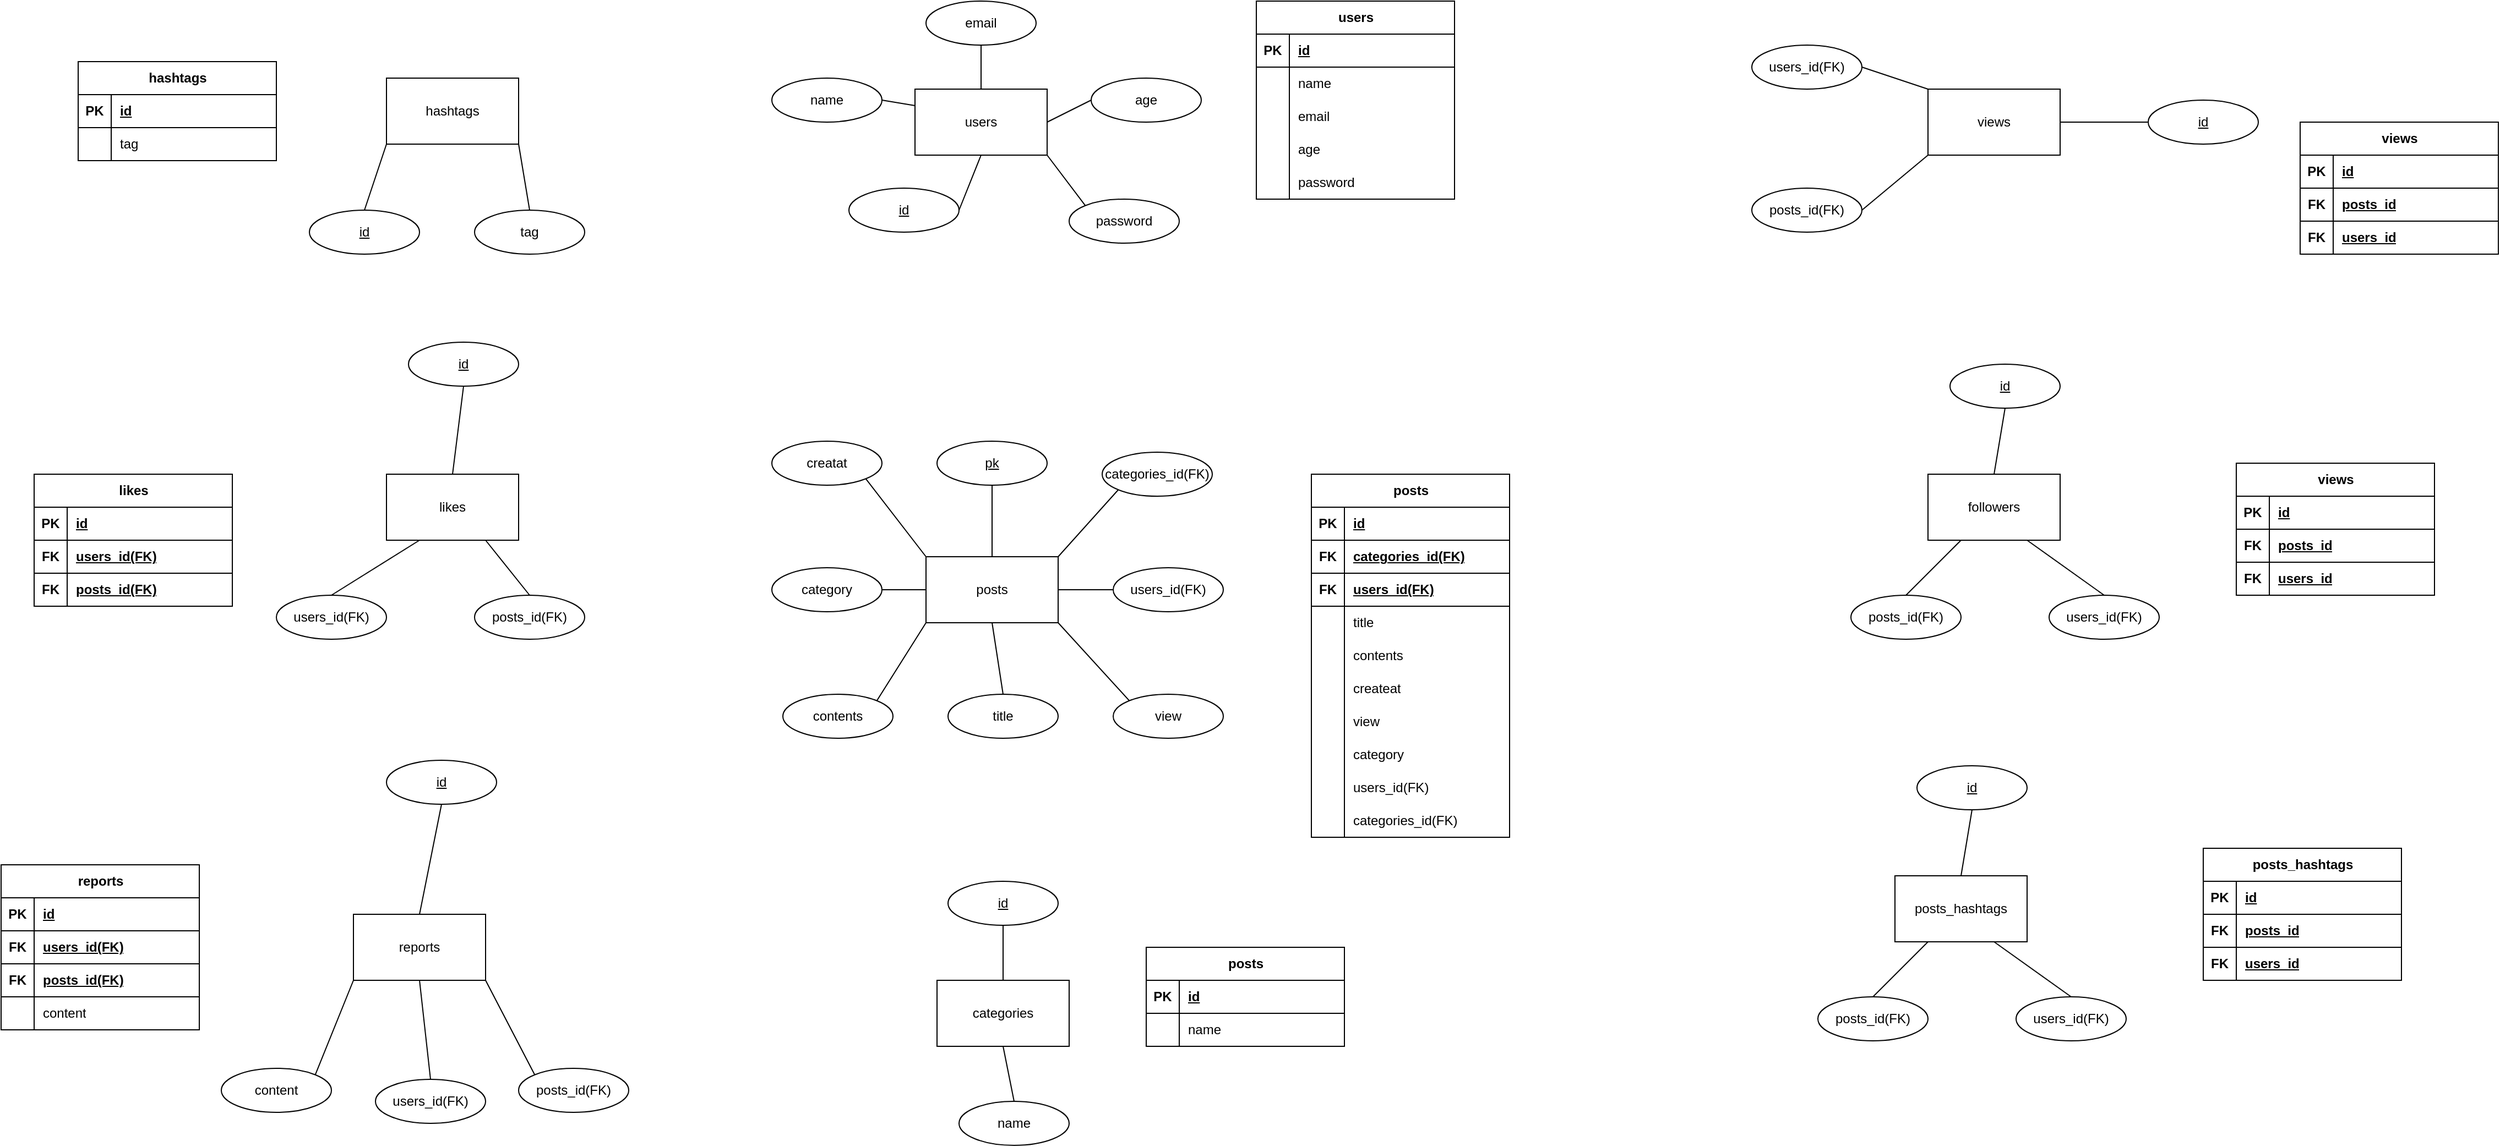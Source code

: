 <mxfile version="28.1.1">
  <diagram name="페이지-1" id="DTqbUpfSzki1_VqZhAVj">
    <mxGraphModel dx="2610" dy="981" grid="1" gridSize="10" guides="1" tooltips="1" connect="1" arrows="1" fold="1" page="1" pageScale="1" pageWidth="827" pageHeight="1169" math="0" shadow="0">
      <root>
        <mxCell id="0" />
        <mxCell id="1" parent="0" />
        <mxCell id="Tm4QTuVhaD8tW67_gKTz-1" value="users" style="rounded=0;whiteSpace=wrap;html=1;" vertex="1" parent="1">
          <mxGeometry x="630" y="160" width="120" height="60" as="geometry" />
        </mxCell>
        <mxCell id="Tm4QTuVhaD8tW67_gKTz-2" value="posts" style="rounded=0;whiteSpace=wrap;html=1;" vertex="1" parent="1">
          <mxGeometry x="640" y="585" width="120" height="60" as="geometry" />
        </mxCell>
        <mxCell id="Tm4QTuVhaD8tW67_gKTz-3" value="categories" style="rounded=0;whiteSpace=wrap;html=1;" vertex="1" parent="1">
          <mxGeometry x="650" y="970" width="120" height="60" as="geometry" />
        </mxCell>
        <mxCell id="Tm4QTuVhaD8tW67_gKTz-4" value="views" style="rounded=0;whiteSpace=wrap;html=1;" vertex="1" parent="1">
          <mxGeometry x="1550" y="160" width="120" height="60" as="geometry" />
        </mxCell>
        <mxCell id="Tm4QTuVhaD8tW67_gKTz-5" value="hashtags" style="rounded=0;whiteSpace=wrap;html=1;" vertex="1" parent="1">
          <mxGeometry x="150" y="150" width="120" height="60" as="geometry" />
        </mxCell>
        <mxCell id="Tm4QTuVhaD8tW67_gKTz-6" value="likes" style="rounded=0;whiteSpace=wrap;html=1;" vertex="1" parent="1">
          <mxGeometry x="150" y="510" width="120" height="60" as="geometry" />
        </mxCell>
        <mxCell id="Tm4QTuVhaD8tW67_gKTz-7" value="reports" style="rounded=0;whiteSpace=wrap;html=1;" vertex="1" parent="1">
          <mxGeometry x="120" y="910" width="120" height="60" as="geometry" />
        </mxCell>
        <mxCell id="Tm4QTuVhaD8tW67_gKTz-8" value="followers" style="rounded=0;whiteSpace=wrap;html=1;" vertex="1" parent="1">
          <mxGeometry x="1550" y="510" width="120" height="60" as="geometry" />
        </mxCell>
        <mxCell id="Tm4QTuVhaD8tW67_gKTz-14" value="id" style="ellipse;whiteSpace=wrap;html=1;align=center;fontStyle=4;" vertex="1" parent="1">
          <mxGeometry x="570" y="250" width="100" height="40" as="geometry" />
        </mxCell>
        <mxCell id="Tm4QTuVhaD8tW67_gKTz-15" value="email" style="ellipse;whiteSpace=wrap;html=1;align=center;" vertex="1" parent="1">
          <mxGeometry x="640" y="80" width="100" height="40" as="geometry" />
        </mxCell>
        <mxCell id="Tm4QTuVhaD8tW67_gKTz-16" value="age" style="ellipse;whiteSpace=wrap;html=1;align=center;" vertex="1" parent="1">
          <mxGeometry x="790" y="150" width="100" height="40" as="geometry" />
        </mxCell>
        <mxCell id="Tm4QTuVhaD8tW67_gKTz-17" value="password" style="ellipse;whiteSpace=wrap;html=1;align=center;" vertex="1" parent="1">
          <mxGeometry x="770" y="260" width="100" height="40" as="geometry" />
        </mxCell>
        <mxCell id="Tm4QTuVhaD8tW67_gKTz-18" value="name" style="ellipse;whiteSpace=wrap;html=1;align=center;" vertex="1" parent="1">
          <mxGeometry x="500" y="150" width="100" height="40" as="geometry" />
        </mxCell>
        <mxCell id="Tm4QTuVhaD8tW67_gKTz-19" value="" style="endArrow=none;html=1;rounded=0;exitX=1;exitY=0.5;exitDx=0;exitDy=0;entryX=0.5;entryY=1;entryDx=0;entryDy=0;" edge="1" parent="1" source="Tm4QTuVhaD8tW67_gKTz-14" target="Tm4QTuVhaD8tW67_gKTz-1">
          <mxGeometry relative="1" as="geometry">
            <mxPoint x="560" y="400" as="sourcePoint" />
            <mxPoint x="720" y="400" as="targetPoint" />
          </mxGeometry>
        </mxCell>
        <mxCell id="Tm4QTuVhaD8tW67_gKTz-20" value="" style="endArrow=none;html=1;rounded=0;exitX=1;exitY=0.5;exitDx=0;exitDy=0;entryX=0;entryY=0.25;entryDx=0;entryDy=0;" edge="1" parent="1" source="Tm4QTuVhaD8tW67_gKTz-18" target="Tm4QTuVhaD8tW67_gKTz-1">
          <mxGeometry relative="1" as="geometry">
            <mxPoint x="680" y="360" as="sourcePoint" />
            <mxPoint x="700" y="310" as="targetPoint" />
          </mxGeometry>
        </mxCell>
        <mxCell id="Tm4QTuVhaD8tW67_gKTz-21" value="" style="endArrow=none;html=1;rounded=0;exitX=0.5;exitY=0;exitDx=0;exitDy=0;entryX=0.5;entryY=1;entryDx=0;entryDy=0;" edge="1" parent="1" source="Tm4QTuVhaD8tW67_gKTz-1" target="Tm4QTuVhaD8tW67_gKTz-15">
          <mxGeometry relative="1" as="geometry">
            <mxPoint x="740" y="190" as="sourcePoint" />
            <mxPoint x="760" y="140" as="targetPoint" />
          </mxGeometry>
        </mxCell>
        <mxCell id="Tm4QTuVhaD8tW67_gKTz-22" value="" style="endArrow=none;html=1;rounded=0;exitX=1;exitY=0.5;exitDx=0;exitDy=0;entryX=0;entryY=0.5;entryDx=0;entryDy=0;" edge="1" parent="1" source="Tm4QTuVhaD8tW67_gKTz-1" target="Tm4QTuVhaD8tW67_gKTz-16">
          <mxGeometry relative="1" as="geometry">
            <mxPoint x="770" y="200" as="sourcePoint" />
            <mxPoint x="790" y="150" as="targetPoint" />
          </mxGeometry>
        </mxCell>
        <mxCell id="Tm4QTuVhaD8tW67_gKTz-23" value="" style="endArrow=none;html=1;rounded=0;exitX=1;exitY=1;exitDx=0;exitDy=0;entryX=0;entryY=0;entryDx=0;entryDy=0;" edge="1" parent="1" source="Tm4QTuVhaD8tW67_gKTz-1" target="Tm4QTuVhaD8tW67_gKTz-17">
          <mxGeometry relative="1" as="geometry">
            <mxPoint x="790" y="300" as="sourcePoint" />
            <mxPoint x="810" y="250" as="targetPoint" />
          </mxGeometry>
        </mxCell>
        <mxCell id="Tm4QTuVhaD8tW67_gKTz-25" value="users" style="shape=table;startSize=30;container=1;collapsible=1;childLayout=tableLayout;fixedRows=1;rowLines=0;fontStyle=1;align=center;resizeLast=1;html=1;" vertex="1" parent="1">
          <mxGeometry x="940" y="80" width="180" height="180" as="geometry">
            <mxRectangle x="940" y="80" width="70" height="30" as="alternateBounds" />
          </mxGeometry>
        </mxCell>
        <mxCell id="Tm4QTuVhaD8tW67_gKTz-26" value="" style="shape=tableRow;horizontal=0;startSize=0;swimlaneHead=0;swimlaneBody=0;fillColor=none;collapsible=0;dropTarget=0;points=[[0,0.5],[1,0.5]];portConstraint=eastwest;top=0;left=0;right=0;bottom=1;" vertex="1" parent="Tm4QTuVhaD8tW67_gKTz-25">
          <mxGeometry y="30" width="180" height="30" as="geometry" />
        </mxCell>
        <mxCell id="Tm4QTuVhaD8tW67_gKTz-27" value="PK" style="shape=partialRectangle;connectable=0;fillColor=none;top=0;left=0;bottom=0;right=0;fontStyle=1;overflow=hidden;whiteSpace=wrap;html=1;" vertex="1" parent="Tm4QTuVhaD8tW67_gKTz-26">
          <mxGeometry width="30" height="30" as="geometry">
            <mxRectangle width="30" height="30" as="alternateBounds" />
          </mxGeometry>
        </mxCell>
        <mxCell id="Tm4QTuVhaD8tW67_gKTz-28" value="id" style="shape=partialRectangle;connectable=0;fillColor=none;top=0;left=0;bottom=0;right=0;align=left;spacingLeft=6;fontStyle=5;overflow=hidden;whiteSpace=wrap;html=1;" vertex="1" parent="Tm4QTuVhaD8tW67_gKTz-26">
          <mxGeometry x="30" width="150" height="30" as="geometry">
            <mxRectangle width="150" height="30" as="alternateBounds" />
          </mxGeometry>
        </mxCell>
        <mxCell id="Tm4QTuVhaD8tW67_gKTz-29" value="" style="shape=tableRow;horizontal=0;startSize=0;swimlaneHead=0;swimlaneBody=0;fillColor=none;collapsible=0;dropTarget=0;points=[[0,0.5],[1,0.5]];portConstraint=eastwest;top=0;left=0;right=0;bottom=0;" vertex="1" parent="Tm4QTuVhaD8tW67_gKTz-25">
          <mxGeometry y="60" width="180" height="30" as="geometry" />
        </mxCell>
        <mxCell id="Tm4QTuVhaD8tW67_gKTz-30" value="" style="shape=partialRectangle;connectable=0;fillColor=none;top=0;left=0;bottom=0;right=0;editable=1;overflow=hidden;whiteSpace=wrap;html=1;" vertex="1" parent="Tm4QTuVhaD8tW67_gKTz-29">
          <mxGeometry width="30" height="30" as="geometry">
            <mxRectangle width="30" height="30" as="alternateBounds" />
          </mxGeometry>
        </mxCell>
        <mxCell id="Tm4QTuVhaD8tW67_gKTz-31" value="name" style="shape=partialRectangle;connectable=0;fillColor=none;top=0;left=0;bottom=0;right=0;align=left;spacingLeft=6;overflow=hidden;whiteSpace=wrap;html=1;" vertex="1" parent="Tm4QTuVhaD8tW67_gKTz-29">
          <mxGeometry x="30" width="150" height="30" as="geometry">
            <mxRectangle width="150" height="30" as="alternateBounds" />
          </mxGeometry>
        </mxCell>
        <mxCell id="Tm4QTuVhaD8tW67_gKTz-32" value="" style="shape=tableRow;horizontal=0;startSize=0;swimlaneHead=0;swimlaneBody=0;fillColor=none;collapsible=0;dropTarget=0;points=[[0,0.5],[1,0.5]];portConstraint=eastwest;top=0;left=0;right=0;bottom=0;" vertex="1" parent="Tm4QTuVhaD8tW67_gKTz-25">
          <mxGeometry y="90" width="180" height="30" as="geometry" />
        </mxCell>
        <mxCell id="Tm4QTuVhaD8tW67_gKTz-33" value="" style="shape=partialRectangle;connectable=0;fillColor=none;top=0;left=0;bottom=0;right=0;editable=1;overflow=hidden;whiteSpace=wrap;html=1;" vertex="1" parent="Tm4QTuVhaD8tW67_gKTz-32">
          <mxGeometry width="30" height="30" as="geometry">
            <mxRectangle width="30" height="30" as="alternateBounds" />
          </mxGeometry>
        </mxCell>
        <mxCell id="Tm4QTuVhaD8tW67_gKTz-34" value="email" style="shape=partialRectangle;connectable=0;fillColor=none;top=0;left=0;bottom=0;right=0;align=left;spacingLeft=6;overflow=hidden;whiteSpace=wrap;html=1;" vertex="1" parent="Tm4QTuVhaD8tW67_gKTz-32">
          <mxGeometry x="30" width="150" height="30" as="geometry">
            <mxRectangle width="150" height="30" as="alternateBounds" />
          </mxGeometry>
        </mxCell>
        <mxCell id="Tm4QTuVhaD8tW67_gKTz-35" value="" style="shape=tableRow;horizontal=0;startSize=0;swimlaneHead=0;swimlaneBody=0;fillColor=none;collapsible=0;dropTarget=0;points=[[0,0.5],[1,0.5]];portConstraint=eastwest;top=0;left=0;right=0;bottom=0;" vertex="1" parent="Tm4QTuVhaD8tW67_gKTz-25">
          <mxGeometry y="120" width="180" height="30" as="geometry" />
        </mxCell>
        <mxCell id="Tm4QTuVhaD8tW67_gKTz-36" value="" style="shape=partialRectangle;connectable=0;fillColor=none;top=0;left=0;bottom=0;right=0;editable=1;overflow=hidden;whiteSpace=wrap;html=1;" vertex="1" parent="Tm4QTuVhaD8tW67_gKTz-35">
          <mxGeometry width="30" height="30" as="geometry">
            <mxRectangle width="30" height="30" as="alternateBounds" />
          </mxGeometry>
        </mxCell>
        <mxCell id="Tm4QTuVhaD8tW67_gKTz-37" value="age" style="shape=partialRectangle;connectable=0;fillColor=none;top=0;left=0;bottom=0;right=0;align=left;spacingLeft=6;overflow=hidden;whiteSpace=wrap;html=1;" vertex="1" parent="Tm4QTuVhaD8tW67_gKTz-35">
          <mxGeometry x="30" width="150" height="30" as="geometry">
            <mxRectangle width="150" height="30" as="alternateBounds" />
          </mxGeometry>
        </mxCell>
        <mxCell id="Tm4QTuVhaD8tW67_gKTz-52" value="" style="shape=tableRow;horizontal=0;startSize=0;swimlaneHead=0;swimlaneBody=0;fillColor=none;collapsible=0;dropTarget=0;points=[[0,0.5],[1,0.5]];portConstraint=eastwest;top=0;left=0;right=0;bottom=0;" vertex="1" parent="Tm4QTuVhaD8tW67_gKTz-25">
          <mxGeometry y="150" width="180" height="30" as="geometry" />
        </mxCell>
        <mxCell id="Tm4QTuVhaD8tW67_gKTz-53" value="" style="shape=partialRectangle;connectable=0;fillColor=none;top=0;left=0;bottom=0;right=0;editable=1;overflow=hidden;whiteSpace=wrap;html=1;" vertex="1" parent="Tm4QTuVhaD8tW67_gKTz-52">
          <mxGeometry width="30" height="30" as="geometry">
            <mxRectangle width="30" height="30" as="alternateBounds" />
          </mxGeometry>
        </mxCell>
        <mxCell id="Tm4QTuVhaD8tW67_gKTz-54" value="password" style="shape=partialRectangle;connectable=0;fillColor=none;top=0;left=0;bottom=0;right=0;align=left;spacingLeft=6;overflow=hidden;whiteSpace=wrap;html=1;" vertex="1" parent="Tm4QTuVhaD8tW67_gKTz-52">
          <mxGeometry x="30" width="150" height="30" as="geometry">
            <mxRectangle width="150" height="30" as="alternateBounds" />
          </mxGeometry>
        </mxCell>
        <mxCell id="Tm4QTuVhaD8tW67_gKTz-55" value="categories_id(FK)" style="ellipse;whiteSpace=wrap;html=1;align=center;" vertex="1" parent="1">
          <mxGeometry x="800" y="490" width="100" height="40" as="geometry" />
        </mxCell>
        <mxCell id="Tm4QTuVhaD8tW67_gKTz-56" value="users_id(FK)" style="ellipse;whiteSpace=wrap;html=1;align=center;" vertex="1" parent="1">
          <mxGeometry x="810" y="595" width="100" height="40" as="geometry" />
        </mxCell>
        <mxCell id="Tm4QTuVhaD8tW67_gKTz-57" value="view" style="ellipse;whiteSpace=wrap;html=1;align=center;" vertex="1" parent="1">
          <mxGeometry x="810" y="710" width="100" height="40" as="geometry" />
        </mxCell>
        <mxCell id="Tm4QTuVhaD8tW67_gKTz-58" value="creatat" style="ellipse;whiteSpace=wrap;html=1;align=center;" vertex="1" parent="1">
          <mxGeometry x="500" y="480" width="100" height="40" as="geometry" />
        </mxCell>
        <mxCell id="Tm4QTuVhaD8tW67_gKTz-59" value="category" style="ellipse;whiteSpace=wrap;html=1;align=center;" vertex="1" parent="1">
          <mxGeometry x="500" y="595" width="100" height="40" as="geometry" />
        </mxCell>
        <mxCell id="Tm4QTuVhaD8tW67_gKTz-60" value="contents" style="ellipse;whiteSpace=wrap;html=1;align=center;" vertex="1" parent="1">
          <mxGeometry x="510" y="710" width="100" height="40" as="geometry" />
        </mxCell>
        <mxCell id="Tm4QTuVhaD8tW67_gKTz-61" value="title" style="ellipse;whiteSpace=wrap;html=1;align=center;" vertex="1" parent="1">
          <mxGeometry x="660" y="710" width="100" height="40" as="geometry" />
        </mxCell>
        <mxCell id="Tm4QTuVhaD8tW67_gKTz-62" value="pk" style="ellipse;whiteSpace=wrap;html=1;align=center;fontStyle=4;" vertex="1" parent="1">
          <mxGeometry x="650" y="480" width="100" height="40" as="geometry" />
        </mxCell>
        <mxCell id="Tm4QTuVhaD8tW67_gKTz-64" value="" style="endArrow=none;html=1;rounded=0;exitX=0.5;exitY=0;exitDx=0;exitDy=0;entryX=0.5;entryY=1;entryDx=0;entryDy=0;" edge="1" parent="1" source="Tm4QTuVhaD8tW67_gKTz-2" target="Tm4QTuVhaD8tW67_gKTz-62">
          <mxGeometry relative="1" as="geometry">
            <mxPoint x="740" y="550" as="sourcePoint" />
            <mxPoint x="760" y="500" as="targetPoint" />
          </mxGeometry>
        </mxCell>
        <mxCell id="Tm4QTuVhaD8tW67_gKTz-66" value="" style="endArrow=none;html=1;rounded=0;exitX=1;exitY=0;exitDx=0;exitDy=0;entryX=0;entryY=1;entryDx=0;entryDy=0;" edge="1" parent="1" source="Tm4QTuVhaD8tW67_gKTz-2" target="Tm4QTuVhaD8tW67_gKTz-55">
          <mxGeometry relative="1" as="geometry">
            <mxPoint x="790" y="590" as="sourcePoint" />
            <mxPoint x="810" y="540" as="targetPoint" />
          </mxGeometry>
        </mxCell>
        <mxCell id="Tm4QTuVhaD8tW67_gKTz-67" value="" style="endArrow=none;html=1;rounded=0;exitX=1;exitY=0.5;exitDx=0;exitDy=0;entryX=0;entryY=0.5;entryDx=0;entryDy=0;" edge="1" parent="1" source="Tm4QTuVhaD8tW67_gKTz-2" target="Tm4QTuVhaD8tW67_gKTz-56">
          <mxGeometry relative="1" as="geometry">
            <mxPoint x="790" y="670" as="sourcePoint" />
            <mxPoint x="810" y="620" as="targetPoint" />
          </mxGeometry>
        </mxCell>
        <mxCell id="Tm4QTuVhaD8tW67_gKTz-68" value="" style="endArrow=none;html=1;rounded=0;exitX=1;exitY=1;exitDx=0;exitDy=0;entryX=0;entryY=0;entryDx=0;entryDy=0;" edge="1" parent="1" source="Tm4QTuVhaD8tW67_gKTz-2" target="Tm4QTuVhaD8tW67_gKTz-57">
          <mxGeometry relative="1" as="geometry">
            <mxPoint x="800" y="740" as="sourcePoint" />
            <mxPoint x="820" y="690" as="targetPoint" />
          </mxGeometry>
        </mxCell>
        <mxCell id="Tm4QTuVhaD8tW67_gKTz-69" value="" style="endArrow=none;html=1;rounded=0;exitX=0.5;exitY=0;exitDx=0;exitDy=0;entryX=0.5;entryY=1;entryDx=0;entryDy=0;" edge="1" parent="1" source="Tm4QTuVhaD8tW67_gKTz-61" target="Tm4QTuVhaD8tW67_gKTz-2">
          <mxGeometry relative="1" as="geometry">
            <mxPoint x="730" y="740" as="sourcePoint" />
            <mxPoint x="750" y="690" as="targetPoint" />
          </mxGeometry>
        </mxCell>
        <mxCell id="Tm4QTuVhaD8tW67_gKTz-70" value="" style="endArrow=none;html=1;rounded=0;exitX=1;exitY=0;exitDx=0;exitDy=0;entryX=0;entryY=1;entryDx=0;entryDy=0;" edge="1" parent="1" source="Tm4QTuVhaD8tW67_gKTz-60" target="Tm4QTuVhaD8tW67_gKTz-2">
          <mxGeometry relative="1" as="geometry">
            <mxPoint x="690" y="730" as="sourcePoint" />
            <mxPoint x="710" y="680" as="targetPoint" />
          </mxGeometry>
        </mxCell>
        <mxCell id="Tm4QTuVhaD8tW67_gKTz-71" value="" style="endArrow=none;html=1;rounded=0;exitX=0;exitY=0.5;exitDx=0;exitDy=0;entryX=1;entryY=0.5;entryDx=0;entryDy=0;" edge="1" parent="1" source="Tm4QTuVhaD8tW67_gKTz-2" target="Tm4QTuVhaD8tW67_gKTz-59">
          <mxGeometry relative="1" as="geometry">
            <mxPoint x="600" y="690" as="sourcePoint" />
            <mxPoint x="620" y="640" as="targetPoint" />
          </mxGeometry>
        </mxCell>
        <mxCell id="Tm4QTuVhaD8tW67_gKTz-72" value="" style="endArrow=none;html=1;rounded=0;exitX=0;exitY=0;exitDx=0;exitDy=0;entryX=1;entryY=1;entryDx=0;entryDy=0;" edge="1" parent="1" source="Tm4QTuVhaD8tW67_gKTz-2" target="Tm4QTuVhaD8tW67_gKTz-58">
          <mxGeometry relative="1" as="geometry">
            <mxPoint x="620" y="600" as="sourcePoint" />
            <mxPoint x="640" y="550" as="targetPoint" />
          </mxGeometry>
        </mxCell>
        <mxCell id="Tm4QTuVhaD8tW67_gKTz-73" value="posts" style="shape=table;startSize=30;container=1;collapsible=1;childLayout=tableLayout;fixedRows=1;rowLines=0;fontStyle=1;align=center;resizeLast=1;html=1;" vertex="1" parent="1">
          <mxGeometry x="990" y="510" width="180" height="330" as="geometry">
            <mxRectangle x="940" y="80" width="70" height="30" as="alternateBounds" />
          </mxGeometry>
        </mxCell>
        <mxCell id="Tm4QTuVhaD8tW67_gKTz-74" value="" style="shape=tableRow;horizontal=0;startSize=0;swimlaneHead=0;swimlaneBody=0;fillColor=none;collapsible=0;dropTarget=0;points=[[0,0.5],[1,0.5]];portConstraint=eastwest;top=0;left=0;right=0;bottom=1;" vertex="1" parent="Tm4QTuVhaD8tW67_gKTz-73">
          <mxGeometry y="30" width="180" height="30" as="geometry" />
        </mxCell>
        <mxCell id="Tm4QTuVhaD8tW67_gKTz-75" value="PK" style="shape=partialRectangle;connectable=0;fillColor=none;top=0;left=0;bottom=0;right=0;fontStyle=1;overflow=hidden;whiteSpace=wrap;html=1;" vertex="1" parent="Tm4QTuVhaD8tW67_gKTz-74">
          <mxGeometry width="30" height="30" as="geometry">
            <mxRectangle width="30" height="30" as="alternateBounds" />
          </mxGeometry>
        </mxCell>
        <mxCell id="Tm4QTuVhaD8tW67_gKTz-76" value="id" style="shape=partialRectangle;connectable=0;fillColor=none;top=0;left=0;bottom=0;right=0;align=left;spacingLeft=6;fontStyle=5;overflow=hidden;whiteSpace=wrap;html=1;" vertex="1" parent="Tm4QTuVhaD8tW67_gKTz-74">
          <mxGeometry x="30" width="150" height="30" as="geometry">
            <mxRectangle width="150" height="30" as="alternateBounds" />
          </mxGeometry>
        </mxCell>
        <mxCell id="Tm4QTuVhaD8tW67_gKTz-162" value="" style="shape=tableRow;horizontal=0;startSize=0;swimlaneHead=0;swimlaneBody=0;fillColor=none;collapsible=0;dropTarget=0;points=[[0,0.5],[1,0.5]];portConstraint=eastwest;top=0;left=0;right=0;bottom=1;" vertex="1" parent="Tm4QTuVhaD8tW67_gKTz-73">
          <mxGeometry y="60" width="180" height="30" as="geometry" />
        </mxCell>
        <mxCell id="Tm4QTuVhaD8tW67_gKTz-163" value="FK" style="shape=partialRectangle;connectable=0;fillColor=none;top=0;left=0;bottom=0;right=0;fontStyle=1;overflow=hidden;whiteSpace=wrap;html=1;" vertex="1" parent="Tm4QTuVhaD8tW67_gKTz-162">
          <mxGeometry width="30" height="30" as="geometry">
            <mxRectangle width="30" height="30" as="alternateBounds" />
          </mxGeometry>
        </mxCell>
        <mxCell id="Tm4QTuVhaD8tW67_gKTz-164" value="categories_id(FK)" style="shape=partialRectangle;connectable=0;fillColor=none;top=0;left=0;bottom=0;right=0;align=left;spacingLeft=6;fontStyle=5;overflow=hidden;whiteSpace=wrap;html=1;" vertex="1" parent="Tm4QTuVhaD8tW67_gKTz-162">
          <mxGeometry x="30" width="150" height="30" as="geometry">
            <mxRectangle width="150" height="30" as="alternateBounds" />
          </mxGeometry>
        </mxCell>
        <mxCell id="Tm4QTuVhaD8tW67_gKTz-165" value="" style="shape=tableRow;horizontal=0;startSize=0;swimlaneHead=0;swimlaneBody=0;fillColor=none;collapsible=0;dropTarget=0;points=[[0,0.5],[1,0.5]];portConstraint=eastwest;top=0;left=0;right=0;bottom=1;" vertex="1" parent="Tm4QTuVhaD8tW67_gKTz-73">
          <mxGeometry y="90" width="180" height="30" as="geometry" />
        </mxCell>
        <mxCell id="Tm4QTuVhaD8tW67_gKTz-166" value="FK" style="shape=partialRectangle;connectable=0;fillColor=none;top=0;left=0;bottom=0;right=0;fontStyle=1;overflow=hidden;whiteSpace=wrap;html=1;" vertex="1" parent="Tm4QTuVhaD8tW67_gKTz-165">
          <mxGeometry width="30" height="30" as="geometry">
            <mxRectangle width="30" height="30" as="alternateBounds" />
          </mxGeometry>
        </mxCell>
        <mxCell id="Tm4QTuVhaD8tW67_gKTz-167" value="users_id(FK)" style="shape=partialRectangle;connectable=0;fillColor=none;top=0;left=0;bottom=0;right=0;align=left;spacingLeft=6;fontStyle=5;overflow=hidden;whiteSpace=wrap;html=1;" vertex="1" parent="Tm4QTuVhaD8tW67_gKTz-165">
          <mxGeometry x="30" width="150" height="30" as="geometry">
            <mxRectangle width="150" height="30" as="alternateBounds" />
          </mxGeometry>
        </mxCell>
        <mxCell id="Tm4QTuVhaD8tW67_gKTz-77" value="" style="shape=tableRow;horizontal=0;startSize=0;swimlaneHead=0;swimlaneBody=0;fillColor=none;collapsible=0;dropTarget=0;points=[[0,0.5],[1,0.5]];portConstraint=eastwest;top=0;left=0;right=0;bottom=0;" vertex="1" parent="Tm4QTuVhaD8tW67_gKTz-73">
          <mxGeometry y="120" width="180" height="30" as="geometry" />
        </mxCell>
        <mxCell id="Tm4QTuVhaD8tW67_gKTz-78" value="" style="shape=partialRectangle;connectable=0;fillColor=none;top=0;left=0;bottom=0;right=0;editable=1;overflow=hidden;whiteSpace=wrap;html=1;" vertex="1" parent="Tm4QTuVhaD8tW67_gKTz-77">
          <mxGeometry width="30" height="30" as="geometry">
            <mxRectangle width="30" height="30" as="alternateBounds" />
          </mxGeometry>
        </mxCell>
        <mxCell id="Tm4QTuVhaD8tW67_gKTz-79" value="title" style="shape=partialRectangle;connectable=0;fillColor=none;top=0;left=0;bottom=0;right=0;align=left;spacingLeft=6;overflow=hidden;whiteSpace=wrap;html=1;" vertex="1" parent="Tm4QTuVhaD8tW67_gKTz-77">
          <mxGeometry x="30" width="150" height="30" as="geometry">
            <mxRectangle width="150" height="30" as="alternateBounds" />
          </mxGeometry>
        </mxCell>
        <mxCell id="Tm4QTuVhaD8tW67_gKTz-80" value="" style="shape=tableRow;horizontal=0;startSize=0;swimlaneHead=0;swimlaneBody=0;fillColor=none;collapsible=0;dropTarget=0;points=[[0,0.5],[1,0.5]];portConstraint=eastwest;top=0;left=0;right=0;bottom=0;" vertex="1" parent="Tm4QTuVhaD8tW67_gKTz-73">
          <mxGeometry y="150" width="180" height="30" as="geometry" />
        </mxCell>
        <mxCell id="Tm4QTuVhaD8tW67_gKTz-81" value="" style="shape=partialRectangle;connectable=0;fillColor=none;top=0;left=0;bottom=0;right=0;editable=1;overflow=hidden;whiteSpace=wrap;html=1;" vertex="1" parent="Tm4QTuVhaD8tW67_gKTz-80">
          <mxGeometry width="30" height="30" as="geometry">
            <mxRectangle width="30" height="30" as="alternateBounds" />
          </mxGeometry>
        </mxCell>
        <mxCell id="Tm4QTuVhaD8tW67_gKTz-82" value="contents" style="shape=partialRectangle;connectable=0;fillColor=none;top=0;left=0;bottom=0;right=0;align=left;spacingLeft=6;overflow=hidden;whiteSpace=wrap;html=1;" vertex="1" parent="Tm4QTuVhaD8tW67_gKTz-80">
          <mxGeometry x="30" width="150" height="30" as="geometry">
            <mxRectangle width="150" height="30" as="alternateBounds" />
          </mxGeometry>
        </mxCell>
        <mxCell id="Tm4QTuVhaD8tW67_gKTz-83" value="" style="shape=tableRow;horizontal=0;startSize=0;swimlaneHead=0;swimlaneBody=0;fillColor=none;collapsible=0;dropTarget=0;points=[[0,0.5],[1,0.5]];portConstraint=eastwest;top=0;left=0;right=0;bottom=0;" vertex="1" parent="Tm4QTuVhaD8tW67_gKTz-73">
          <mxGeometry y="180" width="180" height="30" as="geometry" />
        </mxCell>
        <mxCell id="Tm4QTuVhaD8tW67_gKTz-84" value="" style="shape=partialRectangle;connectable=0;fillColor=none;top=0;left=0;bottom=0;right=0;editable=1;overflow=hidden;whiteSpace=wrap;html=1;" vertex="1" parent="Tm4QTuVhaD8tW67_gKTz-83">
          <mxGeometry width="30" height="30" as="geometry">
            <mxRectangle width="30" height="30" as="alternateBounds" />
          </mxGeometry>
        </mxCell>
        <mxCell id="Tm4QTuVhaD8tW67_gKTz-85" value="createat" style="shape=partialRectangle;connectable=0;fillColor=none;top=0;left=0;bottom=0;right=0;align=left;spacingLeft=6;overflow=hidden;whiteSpace=wrap;html=1;" vertex="1" parent="Tm4QTuVhaD8tW67_gKTz-83">
          <mxGeometry x="30" width="150" height="30" as="geometry">
            <mxRectangle width="150" height="30" as="alternateBounds" />
          </mxGeometry>
        </mxCell>
        <mxCell id="Tm4QTuVhaD8tW67_gKTz-86" value="" style="shape=tableRow;horizontal=0;startSize=0;swimlaneHead=0;swimlaneBody=0;fillColor=none;collapsible=0;dropTarget=0;points=[[0,0.5],[1,0.5]];portConstraint=eastwest;top=0;left=0;right=0;bottom=0;" vertex="1" parent="Tm4QTuVhaD8tW67_gKTz-73">
          <mxGeometry y="210" width="180" height="30" as="geometry" />
        </mxCell>
        <mxCell id="Tm4QTuVhaD8tW67_gKTz-87" value="" style="shape=partialRectangle;connectable=0;fillColor=none;top=0;left=0;bottom=0;right=0;editable=1;overflow=hidden;whiteSpace=wrap;html=1;" vertex="1" parent="Tm4QTuVhaD8tW67_gKTz-86">
          <mxGeometry width="30" height="30" as="geometry">
            <mxRectangle width="30" height="30" as="alternateBounds" />
          </mxGeometry>
        </mxCell>
        <mxCell id="Tm4QTuVhaD8tW67_gKTz-88" value="view" style="shape=partialRectangle;connectable=0;fillColor=none;top=0;left=0;bottom=0;right=0;align=left;spacingLeft=6;overflow=hidden;whiteSpace=wrap;html=1;" vertex="1" parent="Tm4QTuVhaD8tW67_gKTz-86">
          <mxGeometry x="30" width="150" height="30" as="geometry">
            <mxRectangle width="150" height="30" as="alternateBounds" />
          </mxGeometry>
        </mxCell>
        <mxCell id="Tm4QTuVhaD8tW67_gKTz-95" value="" style="shape=tableRow;horizontal=0;startSize=0;swimlaneHead=0;swimlaneBody=0;fillColor=none;collapsible=0;dropTarget=0;points=[[0,0.5],[1,0.5]];portConstraint=eastwest;top=0;left=0;right=0;bottom=0;" vertex="1" parent="Tm4QTuVhaD8tW67_gKTz-73">
          <mxGeometry y="240" width="180" height="30" as="geometry" />
        </mxCell>
        <mxCell id="Tm4QTuVhaD8tW67_gKTz-96" value="" style="shape=partialRectangle;connectable=0;fillColor=none;top=0;left=0;bottom=0;right=0;editable=1;overflow=hidden;whiteSpace=wrap;html=1;" vertex="1" parent="Tm4QTuVhaD8tW67_gKTz-95">
          <mxGeometry width="30" height="30" as="geometry">
            <mxRectangle width="30" height="30" as="alternateBounds" />
          </mxGeometry>
        </mxCell>
        <mxCell id="Tm4QTuVhaD8tW67_gKTz-97" value="&lt;span style=&quot;text-align: center;&quot;&gt;category&lt;/span&gt;" style="shape=partialRectangle;connectable=0;fillColor=none;top=0;left=0;bottom=0;right=0;align=left;spacingLeft=6;overflow=hidden;whiteSpace=wrap;html=1;" vertex="1" parent="Tm4QTuVhaD8tW67_gKTz-95">
          <mxGeometry x="30" width="150" height="30" as="geometry">
            <mxRectangle width="150" height="30" as="alternateBounds" />
          </mxGeometry>
        </mxCell>
        <mxCell id="Tm4QTuVhaD8tW67_gKTz-89" value="" style="shape=tableRow;horizontal=0;startSize=0;swimlaneHead=0;swimlaneBody=0;fillColor=none;collapsible=0;dropTarget=0;points=[[0,0.5],[1,0.5]];portConstraint=eastwest;top=0;left=0;right=0;bottom=0;" vertex="1" parent="Tm4QTuVhaD8tW67_gKTz-73">
          <mxGeometry y="270" width="180" height="30" as="geometry" />
        </mxCell>
        <mxCell id="Tm4QTuVhaD8tW67_gKTz-90" value="" style="shape=partialRectangle;connectable=0;fillColor=none;top=0;left=0;bottom=0;right=0;editable=1;overflow=hidden;whiteSpace=wrap;html=1;" vertex="1" parent="Tm4QTuVhaD8tW67_gKTz-89">
          <mxGeometry width="30" height="30" as="geometry">
            <mxRectangle width="30" height="30" as="alternateBounds" />
          </mxGeometry>
        </mxCell>
        <mxCell id="Tm4QTuVhaD8tW67_gKTz-91" value="users_id(FK)" style="shape=partialRectangle;connectable=0;fillColor=none;top=0;left=0;bottom=0;right=0;align=left;spacingLeft=6;overflow=hidden;whiteSpace=wrap;html=1;" vertex="1" parent="Tm4QTuVhaD8tW67_gKTz-89">
          <mxGeometry x="30" width="150" height="30" as="geometry">
            <mxRectangle width="150" height="30" as="alternateBounds" />
          </mxGeometry>
        </mxCell>
        <mxCell id="Tm4QTuVhaD8tW67_gKTz-92" value="" style="shape=tableRow;horizontal=0;startSize=0;swimlaneHead=0;swimlaneBody=0;fillColor=none;collapsible=0;dropTarget=0;points=[[0,0.5],[1,0.5]];portConstraint=eastwest;top=0;left=0;right=0;bottom=0;" vertex="1" parent="Tm4QTuVhaD8tW67_gKTz-73">
          <mxGeometry y="300" width="180" height="30" as="geometry" />
        </mxCell>
        <mxCell id="Tm4QTuVhaD8tW67_gKTz-93" value="" style="shape=partialRectangle;connectable=0;fillColor=none;top=0;left=0;bottom=0;right=0;editable=1;overflow=hidden;whiteSpace=wrap;html=1;" vertex="1" parent="Tm4QTuVhaD8tW67_gKTz-92">
          <mxGeometry width="30" height="30" as="geometry">
            <mxRectangle width="30" height="30" as="alternateBounds" />
          </mxGeometry>
        </mxCell>
        <mxCell id="Tm4QTuVhaD8tW67_gKTz-94" value="&lt;span style=&quot;text-align: center;&quot;&gt;categories_id(FK)&lt;/span&gt;" style="shape=partialRectangle;connectable=0;fillColor=none;top=0;left=0;bottom=0;right=0;align=left;spacingLeft=6;overflow=hidden;whiteSpace=wrap;html=1;" vertex="1" parent="Tm4QTuVhaD8tW67_gKTz-92">
          <mxGeometry x="30" width="150" height="30" as="geometry">
            <mxRectangle width="150" height="30" as="alternateBounds" />
          </mxGeometry>
        </mxCell>
        <mxCell id="Tm4QTuVhaD8tW67_gKTz-98" value="id" style="ellipse;whiteSpace=wrap;html=1;align=center;fontStyle=4;" vertex="1" parent="1">
          <mxGeometry x="660" y="880" width="100" height="40" as="geometry" />
        </mxCell>
        <mxCell id="Tm4QTuVhaD8tW67_gKTz-99" value="name" style="ellipse;whiteSpace=wrap;html=1;align=center;" vertex="1" parent="1">
          <mxGeometry x="670" y="1080" width="100" height="40" as="geometry" />
        </mxCell>
        <mxCell id="Tm4QTuVhaD8tW67_gKTz-101" value="" style="endArrow=none;html=1;rounded=0;exitX=0.5;exitY=0;exitDx=0;exitDy=0;entryX=0.5;entryY=1;entryDx=0;entryDy=0;" edge="1" parent="1" source="Tm4QTuVhaD8tW67_gKTz-3" target="Tm4QTuVhaD8tW67_gKTz-98">
          <mxGeometry relative="1" as="geometry">
            <mxPoint x="810" y="955" as="sourcePoint" />
            <mxPoint x="790" y="930" as="targetPoint" />
          </mxGeometry>
        </mxCell>
        <mxCell id="Tm4QTuVhaD8tW67_gKTz-102" value="" style="endArrow=none;html=1;rounded=0;exitX=0.5;exitY=0;exitDx=0;exitDy=0;entryX=0.5;entryY=1;entryDx=0;entryDy=0;" edge="1" parent="1" source="Tm4QTuVhaD8tW67_gKTz-99" target="Tm4QTuVhaD8tW67_gKTz-3">
          <mxGeometry relative="1" as="geometry">
            <mxPoint x="830" y="1095" as="sourcePoint" />
            <mxPoint x="820" y="1030" as="targetPoint" />
          </mxGeometry>
        </mxCell>
        <mxCell id="Tm4QTuVhaD8tW67_gKTz-103" value="posts" style="shape=table;startSize=30;container=1;collapsible=1;childLayout=tableLayout;fixedRows=1;rowLines=0;fontStyle=1;align=center;resizeLast=1;html=1;" vertex="1" parent="1">
          <mxGeometry x="840" y="940" width="180" height="90" as="geometry">
            <mxRectangle x="940" y="80" width="70" height="30" as="alternateBounds" />
          </mxGeometry>
        </mxCell>
        <mxCell id="Tm4QTuVhaD8tW67_gKTz-104" value="" style="shape=tableRow;horizontal=0;startSize=0;swimlaneHead=0;swimlaneBody=0;fillColor=none;collapsible=0;dropTarget=0;points=[[0,0.5],[1,0.5]];portConstraint=eastwest;top=0;left=0;right=0;bottom=1;" vertex="1" parent="Tm4QTuVhaD8tW67_gKTz-103">
          <mxGeometry y="30" width="180" height="30" as="geometry" />
        </mxCell>
        <mxCell id="Tm4QTuVhaD8tW67_gKTz-105" value="PK" style="shape=partialRectangle;connectable=0;fillColor=none;top=0;left=0;bottom=0;right=0;fontStyle=1;overflow=hidden;whiteSpace=wrap;html=1;" vertex="1" parent="Tm4QTuVhaD8tW67_gKTz-104">
          <mxGeometry width="30" height="30" as="geometry">
            <mxRectangle width="30" height="30" as="alternateBounds" />
          </mxGeometry>
        </mxCell>
        <mxCell id="Tm4QTuVhaD8tW67_gKTz-106" value="id" style="shape=partialRectangle;connectable=0;fillColor=none;top=0;left=0;bottom=0;right=0;align=left;spacingLeft=6;fontStyle=5;overflow=hidden;whiteSpace=wrap;html=1;" vertex="1" parent="Tm4QTuVhaD8tW67_gKTz-104">
          <mxGeometry x="30" width="150" height="30" as="geometry">
            <mxRectangle width="150" height="30" as="alternateBounds" />
          </mxGeometry>
        </mxCell>
        <mxCell id="Tm4QTuVhaD8tW67_gKTz-119" value="" style="shape=tableRow;horizontal=0;startSize=0;swimlaneHead=0;swimlaneBody=0;fillColor=none;collapsible=0;dropTarget=0;points=[[0,0.5],[1,0.5]];portConstraint=eastwest;top=0;left=0;right=0;bottom=0;" vertex="1" parent="Tm4QTuVhaD8tW67_gKTz-103">
          <mxGeometry y="60" width="180" height="30" as="geometry" />
        </mxCell>
        <mxCell id="Tm4QTuVhaD8tW67_gKTz-120" value="" style="shape=partialRectangle;connectable=0;fillColor=none;top=0;left=0;bottom=0;right=0;editable=1;overflow=hidden;whiteSpace=wrap;html=1;" vertex="1" parent="Tm4QTuVhaD8tW67_gKTz-119">
          <mxGeometry width="30" height="30" as="geometry">
            <mxRectangle width="30" height="30" as="alternateBounds" />
          </mxGeometry>
        </mxCell>
        <mxCell id="Tm4QTuVhaD8tW67_gKTz-121" value="&lt;span style=&quot;text-align: center;&quot;&gt;name&lt;/span&gt;" style="shape=partialRectangle;connectable=0;fillColor=none;top=0;left=0;bottom=0;right=0;align=left;spacingLeft=6;overflow=hidden;whiteSpace=wrap;html=1;" vertex="1" parent="Tm4QTuVhaD8tW67_gKTz-119">
          <mxGeometry x="30" width="150" height="30" as="geometry">
            <mxRectangle width="150" height="30" as="alternateBounds" />
          </mxGeometry>
        </mxCell>
        <mxCell id="Tm4QTuVhaD8tW67_gKTz-128" value="users_id(FK)" style="ellipse;whiteSpace=wrap;html=1;align=center;" vertex="1" parent="1">
          <mxGeometry x="1390" y="120" width="100" height="40" as="geometry" />
        </mxCell>
        <mxCell id="Tm4QTuVhaD8tW67_gKTz-129" value="posts_id(FK)" style="ellipse;whiteSpace=wrap;html=1;align=center;" vertex="1" parent="1">
          <mxGeometry x="1390" y="250" width="100" height="40" as="geometry" />
        </mxCell>
        <mxCell id="Tm4QTuVhaD8tW67_gKTz-130" value="id" style="ellipse;whiteSpace=wrap;html=1;align=center;fontStyle=4;" vertex="1" parent="1">
          <mxGeometry x="1750" y="170" width="100" height="40" as="geometry" />
        </mxCell>
        <mxCell id="Tm4QTuVhaD8tW67_gKTz-131" value="" style="endArrow=none;html=1;rounded=0;exitX=1;exitY=0.5;exitDx=0;exitDy=0;entryX=0;entryY=0.5;entryDx=0;entryDy=0;" edge="1" parent="1" source="Tm4QTuVhaD8tW67_gKTz-4" target="Tm4QTuVhaD8tW67_gKTz-130">
          <mxGeometry relative="1" as="geometry">
            <mxPoint x="1720" y="300" as="sourcePoint" />
            <mxPoint x="1760" y="280" as="targetPoint" />
          </mxGeometry>
        </mxCell>
        <mxCell id="Tm4QTuVhaD8tW67_gKTz-132" value="" style="endArrow=none;html=1;rounded=0;exitX=1;exitY=0.5;exitDx=0;exitDy=0;entryX=0;entryY=0;entryDx=0;entryDy=0;" edge="1" parent="1" source="Tm4QTuVhaD8tW67_gKTz-128" target="Tm4QTuVhaD8tW67_gKTz-4">
          <mxGeometry relative="1" as="geometry">
            <mxPoint x="1490" y="240" as="sourcePoint" />
            <mxPoint x="1530" y="220" as="targetPoint" />
          </mxGeometry>
        </mxCell>
        <mxCell id="Tm4QTuVhaD8tW67_gKTz-133" value="" style="endArrow=none;html=1;rounded=0;exitX=1;exitY=0.5;exitDx=0;exitDy=0;entryX=0;entryY=1;entryDx=0;entryDy=0;" edge="1" parent="1" source="Tm4QTuVhaD8tW67_gKTz-129" target="Tm4QTuVhaD8tW67_gKTz-4">
          <mxGeometry relative="1" as="geometry">
            <mxPoint x="1510" y="300" as="sourcePoint" />
            <mxPoint x="1550" y="280" as="targetPoint" />
          </mxGeometry>
        </mxCell>
        <mxCell id="Tm4QTuVhaD8tW67_gKTz-134" value="views" style="shape=table;startSize=30;container=1;collapsible=1;childLayout=tableLayout;fixedRows=1;rowLines=0;fontStyle=1;align=center;resizeLast=1;html=1;" vertex="1" parent="1">
          <mxGeometry x="1888" y="190" width="180" height="120" as="geometry">
            <mxRectangle x="940" y="80" width="70" height="30" as="alternateBounds" />
          </mxGeometry>
        </mxCell>
        <mxCell id="Tm4QTuVhaD8tW67_gKTz-135" value="" style="shape=tableRow;horizontal=0;startSize=0;swimlaneHead=0;swimlaneBody=0;fillColor=none;collapsible=0;dropTarget=0;points=[[0,0.5],[1,0.5]];portConstraint=eastwest;top=0;left=0;right=0;bottom=1;" vertex="1" parent="Tm4QTuVhaD8tW67_gKTz-134">
          <mxGeometry y="30" width="180" height="30" as="geometry" />
        </mxCell>
        <mxCell id="Tm4QTuVhaD8tW67_gKTz-136" value="PK" style="shape=partialRectangle;connectable=0;fillColor=none;top=0;left=0;bottom=0;right=0;fontStyle=1;overflow=hidden;whiteSpace=wrap;html=1;" vertex="1" parent="Tm4QTuVhaD8tW67_gKTz-135">
          <mxGeometry width="30" height="30" as="geometry">
            <mxRectangle width="30" height="30" as="alternateBounds" />
          </mxGeometry>
        </mxCell>
        <mxCell id="Tm4QTuVhaD8tW67_gKTz-137" value="id" style="shape=partialRectangle;connectable=0;fillColor=none;top=0;left=0;bottom=0;right=0;align=left;spacingLeft=6;fontStyle=5;overflow=hidden;whiteSpace=wrap;html=1;" vertex="1" parent="Tm4QTuVhaD8tW67_gKTz-135">
          <mxGeometry x="30" width="150" height="30" as="geometry">
            <mxRectangle width="150" height="30" as="alternateBounds" />
          </mxGeometry>
        </mxCell>
        <mxCell id="Tm4QTuVhaD8tW67_gKTz-150" value="" style="shape=tableRow;horizontal=0;startSize=0;swimlaneHead=0;swimlaneBody=0;fillColor=none;collapsible=0;dropTarget=0;points=[[0,0.5],[1,0.5]];portConstraint=eastwest;top=0;left=0;right=0;bottom=1;" vertex="1" parent="Tm4QTuVhaD8tW67_gKTz-134">
          <mxGeometry y="60" width="180" height="30" as="geometry" />
        </mxCell>
        <mxCell id="Tm4QTuVhaD8tW67_gKTz-151" value="FK" style="shape=partialRectangle;connectable=0;fillColor=none;top=0;left=0;bottom=0;right=0;fontStyle=1;overflow=hidden;whiteSpace=wrap;html=1;" vertex="1" parent="Tm4QTuVhaD8tW67_gKTz-150">
          <mxGeometry width="30" height="30" as="geometry">
            <mxRectangle width="30" height="30" as="alternateBounds" />
          </mxGeometry>
        </mxCell>
        <mxCell id="Tm4QTuVhaD8tW67_gKTz-152" value="posts_id" style="shape=partialRectangle;connectable=0;fillColor=none;top=0;left=0;bottom=0;right=0;align=left;spacingLeft=6;fontStyle=5;overflow=hidden;whiteSpace=wrap;html=1;" vertex="1" parent="Tm4QTuVhaD8tW67_gKTz-150">
          <mxGeometry x="30" width="150" height="30" as="geometry">
            <mxRectangle width="150" height="30" as="alternateBounds" />
          </mxGeometry>
        </mxCell>
        <mxCell id="Tm4QTuVhaD8tW67_gKTz-153" value="" style="shape=tableRow;horizontal=0;startSize=0;swimlaneHead=0;swimlaneBody=0;fillColor=none;collapsible=0;dropTarget=0;points=[[0,0.5],[1,0.5]];portConstraint=eastwest;top=0;left=0;right=0;bottom=1;" vertex="1" parent="Tm4QTuVhaD8tW67_gKTz-134">
          <mxGeometry y="90" width="180" height="30" as="geometry" />
        </mxCell>
        <mxCell id="Tm4QTuVhaD8tW67_gKTz-154" value="FK" style="shape=partialRectangle;connectable=0;fillColor=none;top=0;left=0;bottom=0;right=0;fontStyle=1;overflow=hidden;whiteSpace=wrap;html=1;" vertex="1" parent="Tm4QTuVhaD8tW67_gKTz-153">
          <mxGeometry width="30" height="30" as="geometry">
            <mxRectangle width="30" height="30" as="alternateBounds" />
          </mxGeometry>
        </mxCell>
        <mxCell id="Tm4QTuVhaD8tW67_gKTz-155" value="users_id" style="shape=partialRectangle;connectable=0;fillColor=none;top=0;left=0;bottom=0;right=0;align=left;spacingLeft=6;fontStyle=5;overflow=hidden;whiteSpace=wrap;html=1;" vertex="1" parent="Tm4QTuVhaD8tW67_gKTz-153">
          <mxGeometry x="30" width="150" height="30" as="geometry">
            <mxRectangle width="150" height="30" as="alternateBounds" />
          </mxGeometry>
        </mxCell>
        <mxCell id="Tm4QTuVhaD8tW67_gKTz-169" value="id" style="ellipse;whiteSpace=wrap;html=1;align=center;fontStyle=4;" vertex="1" parent="1">
          <mxGeometry x="80" y="270" width="100" height="40" as="geometry" />
        </mxCell>
        <mxCell id="Tm4QTuVhaD8tW67_gKTz-170" value="tag" style="ellipse;whiteSpace=wrap;html=1;align=center;" vertex="1" parent="1">
          <mxGeometry x="230" y="270" width="100" height="40" as="geometry" />
        </mxCell>
        <mxCell id="Tm4QTuVhaD8tW67_gKTz-171" value="hashtags" style="shape=table;startSize=30;container=1;collapsible=1;childLayout=tableLayout;fixedRows=1;rowLines=0;fontStyle=1;align=center;resizeLast=1;html=1;" vertex="1" parent="1">
          <mxGeometry x="-130" y="135" width="180" height="90" as="geometry">
            <mxRectangle x="940" y="80" width="70" height="30" as="alternateBounds" />
          </mxGeometry>
        </mxCell>
        <mxCell id="Tm4QTuVhaD8tW67_gKTz-172" value="" style="shape=tableRow;horizontal=0;startSize=0;swimlaneHead=0;swimlaneBody=0;fillColor=none;collapsible=0;dropTarget=0;points=[[0,0.5],[1,0.5]];portConstraint=eastwest;top=0;left=0;right=0;bottom=1;" vertex="1" parent="Tm4QTuVhaD8tW67_gKTz-171">
          <mxGeometry y="30" width="180" height="30" as="geometry" />
        </mxCell>
        <mxCell id="Tm4QTuVhaD8tW67_gKTz-173" value="PK" style="shape=partialRectangle;connectable=0;fillColor=none;top=0;left=0;bottom=0;right=0;fontStyle=1;overflow=hidden;whiteSpace=wrap;html=1;" vertex="1" parent="Tm4QTuVhaD8tW67_gKTz-172">
          <mxGeometry width="30" height="30" as="geometry">
            <mxRectangle width="30" height="30" as="alternateBounds" />
          </mxGeometry>
        </mxCell>
        <mxCell id="Tm4QTuVhaD8tW67_gKTz-174" value="id" style="shape=partialRectangle;connectable=0;fillColor=none;top=0;left=0;bottom=0;right=0;align=left;spacingLeft=6;fontStyle=5;overflow=hidden;whiteSpace=wrap;html=1;" vertex="1" parent="Tm4QTuVhaD8tW67_gKTz-172">
          <mxGeometry x="30" width="150" height="30" as="geometry">
            <mxRectangle width="150" height="30" as="alternateBounds" />
          </mxGeometry>
        </mxCell>
        <mxCell id="Tm4QTuVhaD8tW67_gKTz-175" value="" style="shape=tableRow;horizontal=0;startSize=0;swimlaneHead=0;swimlaneBody=0;fillColor=none;collapsible=0;dropTarget=0;points=[[0,0.5],[1,0.5]];portConstraint=eastwest;top=0;left=0;right=0;bottom=0;" vertex="1" parent="Tm4QTuVhaD8tW67_gKTz-171">
          <mxGeometry y="60" width="180" height="30" as="geometry" />
        </mxCell>
        <mxCell id="Tm4QTuVhaD8tW67_gKTz-176" value="" style="shape=partialRectangle;connectable=0;fillColor=none;top=0;left=0;bottom=0;right=0;editable=1;overflow=hidden;whiteSpace=wrap;html=1;" vertex="1" parent="Tm4QTuVhaD8tW67_gKTz-175">
          <mxGeometry width="30" height="30" as="geometry">
            <mxRectangle width="30" height="30" as="alternateBounds" />
          </mxGeometry>
        </mxCell>
        <mxCell id="Tm4QTuVhaD8tW67_gKTz-177" value="tag" style="shape=partialRectangle;connectable=0;fillColor=none;top=0;left=0;bottom=0;right=0;align=left;spacingLeft=6;overflow=hidden;whiteSpace=wrap;html=1;" vertex="1" parent="Tm4QTuVhaD8tW67_gKTz-175">
          <mxGeometry x="30" width="150" height="30" as="geometry">
            <mxRectangle width="150" height="30" as="alternateBounds" />
          </mxGeometry>
        </mxCell>
        <mxCell id="Tm4QTuVhaD8tW67_gKTz-187" value="" style="endArrow=none;html=1;rounded=0;exitX=0.5;exitY=0;exitDx=0;exitDy=0;entryX=1;entryY=1;entryDx=0;entryDy=0;" edge="1" parent="1" source="Tm4QTuVhaD8tW67_gKTz-170" target="Tm4QTuVhaD8tW67_gKTz-5">
          <mxGeometry relative="1" as="geometry">
            <mxPoint x="370" y="230" as="sourcePoint" />
            <mxPoint x="400" y="235" as="targetPoint" />
          </mxGeometry>
        </mxCell>
        <mxCell id="Tm4QTuVhaD8tW67_gKTz-189" value="" style="endArrow=none;html=1;rounded=0;exitX=0;exitY=1;exitDx=0;exitDy=0;entryX=0.5;entryY=0;entryDx=0;entryDy=0;" edge="1" parent="1" source="Tm4QTuVhaD8tW67_gKTz-5" target="Tm4QTuVhaD8tW67_gKTz-169">
          <mxGeometry relative="1" as="geometry">
            <mxPoint x="180" y="230" as="sourcePoint" />
            <mxPoint x="210" y="235" as="targetPoint" />
          </mxGeometry>
        </mxCell>
        <mxCell id="Tm4QTuVhaD8tW67_gKTz-192" value="users_id(FK)" style="ellipse;whiteSpace=wrap;html=1;align=center;" vertex="1" parent="1">
          <mxGeometry x="50" y="620" width="100" height="40" as="geometry" />
        </mxCell>
        <mxCell id="Tm4QTuVhaD8tW67_gKTz-193" value="posts_id(FK)" style="ellipse;whiteSpace=wrap;html=1;align=center;" vertex="1" parent="1">
          <mxGeometry x="230" y="620" width="100" height="40" as="geometry" />
        </mxCell>
        <mxCell id="Tm4QTuVhaD8tW67_gKTz-194" value="" style="endArrow=none;html=1;rounded=0;exitX=0.75;exitY=1;exitDx=0;exitDy=0;entryX=0.5;entryY=0;entryDx=0;entryDy=0;" edge="1" parent="1" source="Tm4QTuVhaD8tW67_gKTz-6" target="Tm4QTuVhaD8tW67_gKTz-193">
          <mxGeometry relative="1" as="geometry">
            <mxPoint x="545" y="681" as="sourcePoint" />
            <mxPoint x="490" y="610" as="targetPoint" />
          </mxGeometry>
        </mxCell>
        <mxCell id="Tm4QTuVhaD8tW67_gKTz-195" value="" style="endArrow=none;html=1;rounded=0;exitX=0.25;exitY=1;exitDx=0;exitDy=0;entryX=0.5;entryY=0;entryDx=0;entryDy=0;" edge="1" parent="1" source="Tm4QTuVhaD8tW67_gKTz-6" target="Tm4QTuVhaD8tW67_gKTz-192">
          <mxGeometry relative="1" as="geometry">
            <mxPoint x="225" y="701" as="sourcePoint" />
            <mxPoint x="170" y="630" as="targetPoint" />
          </mxGeometry>
        </mxCell>
        <mxCell id="Tm4QTuVhaD8tW67_gKTz-196" value="likes" style="shape=table;startSize=30;container=1;collapsible=1;childLayout=tableLayout;fixedRows=1;rowLines=0;fontStyle=1;align=center;resizeLast=1;html=1;" vertex="1" parent="1">
          <mxGeometry x="-170" y="510" width="180" height="120" as="geometry">
            <mxRectangle x="940" y="80" width="70" height="30" as="alternateBounds" />
          </mxGeometry>
        </mxCell>
        <mxCell id="Tm4QTuVhaD8tW67_gKTz-205" value="" style="shape=tableRow;horizontal=0;startSize=0;swimlaneHead=0;swimlaneBody=0;fillColor=none;collapsible=0;dropTarget=0;points=[[0,0.5],[1,0.5]];portConstraint=eastwest;top=0;left=0;right=0;bottom=1;" vertex="1" parent="Tm4QTuVhaD8tW67_gKTz-196">
          <mxGeometry y="30" width="180" height="30" as="geometry" />
        </mxCell>
        <mxCell id="Tm4QTuVhaD8tW67_gKTz-206" value="PK" style="shape=partialRectangle;connectable=0;fillColor=none;top=0;left=0;bottom=0;right=0;fontStyle=1;overflow=hidden;whiteSpace=wrap;html=1;" vertex="1" parent="Tm4QTuVhaD8tW67_gKTz-205">
          <mxGeometry width="30" height="30" as="geometry">
            <mxRectangle width="30" height="30" as="alternateBounds" />
          </mxGeometry>
        </mxCell>
        <mxCell id="Tm4QTuVhaD8tW67_gKTz-207" value="id" style="shape=partialRectangle;connectable=0;fillColor=none;top=0;left=0;bottom=0;right=0;align=left;spacingLeft=6;fontStyle=5;overflow=hidden;whiteSpace=wrap;html=1;" vertex="1" parent="Tm4QTuVhaD8tW67_gKTz-205">
          <mxGeometry x="30" width="150" height="30" as="geometry">
            <mxRectangle width="150" height="30" as="alternateBounds" />
          </mxGeometry>
        </mxCell>
        <mxCell id="Tm4QTuVhaD8tW67_gKTz-208" value="" style="shape=tableRow;horizontal=0;startSize=0;swimlaneHead=0;swimlaneBody=0;fillColor=none;collapsible=0;dropTarget=0;points=[[0,0.5],[1,0.5]];portConstraint=eastwest;top=0;left=0;right=0;bottom=1;" vertex="1" parent="Tm4QTuVhaD8tW67_gKTz-196">
          <mxGeometry y="60" width="180" height="30" as="geometry" />
        </mxCell>
        <mxCell id="Tm4QTuVhaD8tW67_gKTz-209" value="FK" style="shape=partialRectangle;connectable=0;fillColor=none;top=0;left=0;bottom=0;right=0;fontStyle=1;overflow=hidden;whiteSpace=wrap;html=1;" vertex="1" parent="Tm4QTuVhaD8tW67_gKTz-208">
          <mxGeometry width="30" height="30" as="geometry">
            <mxRectangle width="30" height="30" as="alternateBounds" />
          </mxGeometry>
        </mxCell>
        <mxCell id="Tm4QTuVhaD8tW67_gKTz-210" value="users_id(FK)" style="shape=partialRectangle;connectable=0;fillColor=none;top=0;left=0;bottom=0;right=0;align=left;spacingLeft=6;fontStyle=5;overflow=hidden;whiteSpace=wrap;html=1;" vertex="1" parent="Tm4QTuVhaD8tW67_gKTz-208">
          <mxGeometry x="30" width="150" height="30" as="geometry">
            <mxRectangle width="150" height="30" as="alternateBounds" />
          </mxGeometry>
        </mxCell>
        <mxCell id="Tm4QTuVhaD8tW67_gKTz-197" value="" style="shape=tableRow;horizontal=0;startSize=0;swimlaneHead=0;swimlaneBody=0;fillColor=none;collapsible=0;dropTarget=0;points=[[0,0.5],[1,0.5]];portConstraint=eastwest;top=0;left=0;right=0;bottom=1;" vertex="1" parent="Tm4QTuVhaD8tW67_gKTz-196">
          <mxGeometry y="90" width="180" height="30" as="geometry" />
        </mxCell>
        <mxCell id="Tm4QTuVhaD8tW67_gKTz-198" value="FK" style="shape=partialRectangle;connectable=0;fillColor=none;top=0;left=0;bottom=0;right=0;fontStyle=1;overflow=hidden;whiteSpace=wrap;html=1;" vertex="1" parent="Tm4QTuVhaD8tW67_gKTz-197">
          <mxGeometry width="30" height="30" as="geometry">
            <mxRectangle width="30" height="30" as="alternateBounds" />
          </mxGeometry>
        </mxCell>
        <mxCell id="Tm4QTuVhaD8tW67_gKTz-199" value="posts_id(FK)" style="shape=partialRectangle;connectable=0;fillColor=none;top=0;left=0;bottom=0;right=0;align=left;spacingLeft=6;fontStyle=5;overflow=hidden;whiteSpace=wrap;html=1;" vertex="1" parent="Tm4QTuVhaD8tW67_gKTz-197">
          <mxGeometry x="30" width="150" height="30" as="geometry">
            <mxRectangle width="150" height="30" as="alternateBounds" />
          </mxGeometry>
        </mxCell>
        <mxCell id="Tm4QTuVhaD8tW67_gKTz-203" value="id" style="ellipse;whiteSpace=wrap;html=1;align=center;fontStyle=4;" vertex="1" parent="1">
          <mxGeometry x="170" y="390" width="100" height="40" as="geometry" />
        </mxCell>
        <mxCell id="Tm4QTuVhaD8tW67_gKTz-204" value="" style="endArrow=none;html=1;rounded=0;exitX=0.5;exitY=1;exitDx=0;exitDy=0;entryX=0.5;entryY=0;entryDx=0;entryDy=0;" edge="1" parent="1" source="Tm4QTuVhaD8tW67_gKTz-203" target="Tm4QTuVhaD8tW67_gKTz-6">
          <mxGeometry relative="1" as="geometry">
            <mxPoint x="210" y="380" as="sourcePoint" />
            <mxPoint x="190" y="440" as="targetPoint" />
          </mxGeometry>
        </mxCell>
        <mxCell id="Tm4QTuVhaD8tW67_gKTz-212" value="id" style="ellipse;whiteSpace=wrap;html=1;align=center;fontStyle=4;" vertex="1" parent="1">
          <mxGeometry x="150" y="770" width="100" height="40" as="geometry" />
        </mxCell>
        <mxCell id="Tm4QTuVhaD8tW67_gKTz-213" value="content" style="ellipse;whiteSpace=wrap;html=1;align=center;" vertex="1" parent="1">
          <mxGeometry y="1050" width="100" height="40" as="geometry" />
        </mxCell>
        <mxCell id="Tm4QTuVhaD8tW67_gKTz-215" value="users_id(FK)" style="ellipse;whiteSpace=wrap;html=1;align=center;" vertex="1" parent="1">
          <mxGeometry x="140" y="1060" width="100" height="40" as="geometry" />
        </mxCell>
        <mxCell id="Tm4QTuVhaD8tW67_gKTz-216" value="posts_id(FK)" style="ellipse;whiteSpace=wrap;html=1;align=center;" vertex="1" parent="1">
          <mxGeometry x="270" y="1050" width="100" height="40" as="geometry" />
        </mxCell>
        <mxCell id="Tm4QTuVhaD8tW67_gKTz-217" value="" style="endArrow=none;html=1;rounded=0;exitX=0.5;exitY=0;exitDx=0;exitDy=0;entryX=0.5;entryY=1;entryDx=0;entryDy=0;" edge="1" parent="1" source="Tm4QTuVhaD8tW67_gKTz-215" target="Tm4QTuVhaD8tW67_gKTz-7">
          <mxGeometry relative="1" as="geometry">
            <mxPoint x="150" y="1041" as="sourcePoint" />
            <mxPoint x="195" y="970" as="targetPoint" />
          </mxGeometry>
        </mxCell>
        <mxCell id="Tm4QTuVhaD8tW67_gKTz-218" value="" style="endArrow=none;html=1;rounded=0;entryX=1;entryY=1;entryDx=0;entryDy=0;exitX=0;exitY=0;exitDx=0;exitDy=0;" edge="1" parent="1" source="Tm4QTuVhaD8tW67_gKTz-216" target="Tm4QTuVhaD8tW67_gKTz-7">
          <mxGeometry relative="1" as="geometry">
            <mxPoint x="310" y="1020" as="sourcePoint" />
            <mxPoint x="345" y="1010" as="targetPoint" />
          </mxGeometry>
        </mxCell>
        <mxCell id="Tm4QTuVhaD8tW67_gKTz-219" value="" style="endArrow=none;html=1;rounded=0;exitX=1;exitY=0;exitDx=0;exitDy=0;entryX=0;entryY=1;entryDx=0;entryDy=0;" edge="1" parent="1" source="Tm4QTuVhaD8tW67_gKTz-213" target="Tm4QTuVhaD8tW67_gKTz-7">
          <mxGeometry relative="1" as="geometry">
            <mxPoint x="70" y="1081" as="sourcePoint" />
            <mxPoint x="115" y="1010" as="targetPoint" />
          </mxGeometry>
        </mxCell>
        <mxCell id="Tm4QTuVhaD8tW67_gKTz-220" value="" style="endArrow=none;html=1;rounded=0;exitX=0.5;exitY=0;exitDx=0;exitDy=0;entryX=0.5;entryY=1;entryDx=0;entryDy=0;" edge="1" parent="1" source="Tm4QTuVhaD8tW67_gKTz-7" target="Tm4QTuVhaD8tW67_gKTz-212">
          <mxGeometry relative="1" as="geometry">
            <mxPoint x="210" y="891" as="sourcePoint" />
            <mxPoint x="255" y="820" as="targetPoint" />
          </mxGeometry>
        </mxCell>
        <mxCell id="Tm4QTuVhaD8tW67_gKTz-250" value="reports" style="shape=table;startSize=30;container=1;collapsible=1;childLayout=tableLayout;fixedRows=1;rowLines=0;fontStyle=1;align=center;resizeLast=1;html=1;" vertex="1" parent="1">
          <mxGeometry x="-200" y="865" width="180" height="150" as="geometry">
            <mxRectangle x="940" y="80" width="70" height="30" as="alternateBounds" />
          </mxGeometry>
        </mxCell>
        <mxCell id="Tm4QTuVhaD8tW67_gKTz-257" value="" style="shape=tableRow;horizontal=0;startSize=0;swimlaneHead=0;swimlaneBody=0;fillColor=none;collapsible=0;dropTarget=0;points=[[0,0.5],[1,0.5]];portConstraint=eastwest;top=0;left=0;right=0;bottom=1;" vertex="1" parent="Tm4QTuVhaD8tW67_gKTz-250">
          <mxGeometry y="30" width="180" height="30" as="geometry" />
        </mxCell>
        <mxCell id="Tm4QTuVhaD8tW67_gKTz-258" value="PK" style="shape=partialRectangle;connectable=0;fillColor=none;top=0;left=0;bottom=0;right=0;fontStyle=1;overflow=hidden;whiteSpace=wrap;html=1;" vertex="1" parent="Tm4QTuVhaD8tW67_gKTz-257">
          <mxGeometry width="30" height="30" as="geometry">
            <mxRectangle width="30" height="30" as="alternateBounds" />
          </mxGeometry>
        </mxCell>
        <mxCell id="Tm4QTuVhaD8tW67_gKTz-259" value="id" style="shape=partialRectangle;connectable=0;fillColor=none;top=0;left=0;bottom=0;right=0;align=left;spacingLeft=6;fontStyle=5;overflow=hidden;whiteSpace=wrap;html=1;" vertex="1" parent="Tm4QTuVhaD8tW67_gKTz-257">
          <mxGeometry x="30" width="150" height="30" as="geometry">
            <mxRectangle width="150" height="30" as="alternateBounds" />
          </mxGeometry>
        </mxCell>
        <mxCell id="Tm4QTuVhaD8tW67_gKTz-260" value="" style="shape=tableRow;horizontal=0;startSize=0;swimlaneHead=0;swimlaneBody=0;fillColor=none;collapsible=0;dropTarget=0;points=[[0,0.5],[1,0.5]];portConstraint=eastwest;top=0;left=0;right=0;bottom=1;" vertex="1" parent="Tm4QTuVhaD8tW67_gKTz-250">
          <mxGeometry y="60" width="180" height="30" as="geometry" />
        </mxCell>
        <mxCell id="Tm4QTuVhaD8tW67_gKTz-261" value="FK" style="shape=partialRectangle;connectable=0;fillColor=none;top=0;left=0;bottom=0;right=0;fontStyle=1;overflow=hidden;whiteSpace=wrap;html=1;" vertex="1" parent="Tm4QTuVhaD8tW67_gKTz-260">
          <mxGeometry width="30" height="30" as="geometry">
            <mxRectangle width="30" height="30" as="alternateBounds" />
          </mxGeometry>
        </mxCell>
        <mxCell id="Tm4QTuVhaD8tW67_gKTz-262" value="users_id(FK)" style="shape=partialRectangle;connectable=0;fillColor=none;top=0;left=0;bottom=0;right=0;align=left;spacingLeft=6;fontStyle=5;overflow=hidden;whiteSpace=wrap;html=1;" vertex="1" parent="Tm4QTuVhaD8tW67_gKTz-260">
          <mxGeometry x="30" width="150" height="30" as="geometry">
            <mxRectangle width="150" height="30" as="alternateBounds" />
          </mxGeometry>
        </mxCell>
        <mxCell id="Tm4QTuVhaD8tW67_gKTz-251" value="" style="shape=tableRow;horizontal=0;startSize=0;swimlaneHead=0;swimlaneBody=0;fillColor=none;collapsible=0;dropTarget=0;points=[[0,0.5],[1,0.5]];portConstraint=eastwest;top=0;left=0;right=0;bottom=1;" vertex="1" parent="Tm4QTuVhaD8tW67_gKTz-250">
          <mxGeometry y="90" width="180" height="30" as="geometry" />
        </mxCell>
        <mxCell id="Tm4QTuVhaD8tW67_gKTz-252" value="FK" style="shape=partialRectangle;connectable=0;fillColor=none;top=0;left=0;bottom=0;right=0;fontStyle=1;overflow=hidden;whiteSpace=wrap;html=1;" vertex="1" parent="Tm4QTuVhaD8tW67_gKTz-251">
          <mxGeometry width="30" height="30" as="geometry">
            <mxRectangle width="30" height="30" as="alternateBounds" />
          </mxGeometry>
        </mxCell>
        <mxCell id="Tm4QTuVhaD8tW67_gKTz-253" value="posts_id(FK)" style="shape=partialRectangle;connectable=0;fillColor=none;top=0;left=0;bottom=0;right=0;align=left;spacingLeft=6;fontStyle=5;overflow=hidden;whiteSpace=wrap;html=1;" vertex="1" parent="Tm4QTuVhaD8tW67_gKTz-251">
          <mxGeometry x="30" width="150" height="30" as="geometry">
            <mxRectangle width="150" height="30" as="alternateBounds" />
          </mxGeometry>
        </mxCell>
        <mxCell id="Tm4QTuVhaD8tW67_gKTz-254" value="" style="shape=tableRow;horizontal=0;startSize=0;swimlaneHead=0;swimlaneBody=0;fillColor=none;collapsible=0;dropTarget=0;points=[[0,0.5],[1,0.5]];portConstraint=eastwest;top=0;left=0;right=0;bottom=0;" vertex="1" parent="Tm4QTuVhaD8tW67_gKTz-250">
          <mxGeometry y="120" width="180" height="30" as="geometry" />
        </mxCell>
        <mxCell id="Tm4QTuVhaD8tW67_gKTz-255" value="" style="shape=partialRectangle;connectable=0;fillColor=none;top=0;left=0;bottom=0;right=0;editable=1;overflow=hidden;whiteSpace=wrap;html=1;" vertex="1" parent="Tm4QTuVhaD8tW67_gKTz-254">
          <mxGeometry width="30" height="30" as="geometry">
            <mxRectangle width="30" height="30" as="alternateBounds" />
          </mxGeometry>
        </mxCell>
        <mxCell id="Tm4QTuVhaD8tW67_gKTz-256" value="content" style="shape=partialRectangle;connectable=0;fillColor=none;top=0;left=0;bottom=0;right=0;align=left;spacingLeft=6;overflow=hidden;whiteSpace=wrap;html=1;" vertex="1" parent="Tm4QTuVhaD8tW67_gKTz-254">
          <mxGeometry x="30" width="150" height="30" as="geometry">
            <mxRectangle width="150" height="30" as="alternateBounds" />
          </mxGeometry>
        </mxCell>
        <mxCell id="Tm4QTuVhaD8tW67_gKTz-263" value="id" style="ellipse;whiteSpace=wrap;html=1;align=center;fontStyle=4;" vertex="1" parent="1">
          <mxGeometry x="1570" y="410" width="100" height="40" as="geometry" />
        </mxCell>
        <mxCell id="Tm4QTuVhaD8tW67_gKTz-264" value="views" style="shape=table;startSize=30;container=1;collapsible=1;childLayout=tableLayout;fixedRows=1;rowLines=0;fontStyle=1;align=center;resizeLast=1;html=1;" vertex="1" parent="1">
          <mxGeometry x="1830" y="500" width="180" height="120" as="geometry">
            <mxRectangle x="940" y="80" width="70" height="30" as="alternateBounds" />
          </mxGeometry>
        </mxCell>
        <mxCell id="Tm4QTuVhaD8tW67_gKTz-265" value="" style="shape=tableRow;horizontal=0;startSize=0;swimlaneHead=0;swimlaneBody=0;fillColor=none;collapsible=0;dropTarget=0;points=[[0,0.5],[1,0.5]];portConstraint=eastwest;top=0;left=0;right=0;bottom=1;" vertex="1" parent="Tm4QTuVhaD8tW67_gKTz-264">
          <mxGeometry y="30" width="180" height="30" as="geometry" />
        </mxCell>
        <mxCell id="Tm4QTuVhaD8tW67_gKTz-266" value="PK" style="shape=partialRectangle;connectable=0;fillColor=none;top=0;left=0;bottom=0;right=0;fontStyle=1;overflow=hidden;whiteSpace=wrap;html=1;" vertex="1" parent="Tm4QTuVhaD8tW67_gKTz-265">
          <mxGeometry width="30" height="30" as="geometry">
            <mxRectangle width="30" height="30" as="alternateBounds" />
          </mxGeometry>
        </mxCell>
        <mxCell id="Tm4QTuVhaD8tW67_gKTz-267" value="id" style="shape=partialRectangle;connectable=0;fillColor=none;top=0;left=0;bottom=0;right=0;align=left;spacingLeft=6;fontStyle=5;overflow=hidden;whiteSpace=wrap;html=1;" vertex="1" parent="Tm4QTuVhaD8tW67_gKTz-265">
          <mxGeometry x="30" width="150" height="30" as="geometry">
            <mxRectangle width="150" height="30" as="alternateBounds" />
          </mxGeometry>
        </mxCell>
        <mxCell id="Tm4QTuVhaD8tW67_gKTz-268" value="" style="shape=tableRow;horizontal=0;startSize=0;swimlaneHead=0;swimlaneBody=0;fillColor=none;collapsible=0;dropTarget=0;points=[[0,0.5],[1,0.5]];portConstraint=eastwest;top=0;left=0;right=0;bottom=1;" vertex="1" parent="Tm4QTuVhaD8tW67_gKTz-264">
          <mxGeometry y="60" width="180" height="30" as="geometry" />
        </mxCell>
        <mxCell id="Tm4QTuVhaD8tW67_gKTz-269" value="FK" style="shape=partialRectangle;connectable=0;fillColor=none;top=0;left=0;bottom=0;right=0;fontStyle=1;overflow=hidden;whiteSpace=wrap;html=1;" vertex="1" parent="Tm4QTuVhaD8tW67_gKTz-268">
          <mxGeometry width="30" height="30" as="geometry">
            <mxRectangle width="30" height="30" as="alternateBounds" />
          </mxGeometry>
        </mxCell>
        <mxCell id="Tm4QTuVhaD8tW67_gKTz-270" value="posts_id" style="shape=partialRectangle;connectable=0;fillColor=none;top=0;left=0;bottom=0;right=0;align=left;spacingLeft=6;fontStyle=5;overflow=hidden;whiteSpace=wrap;html=1;" vertex="1" parent="Tm4QTuVhaD8tW67_gKTz-268">
          <mxGeometry x="30" width="150" height="30" as="geometry">
            <mxRectangle width="150" height="30" as="alternateBounds" />
          </mxGeometry>
        </mxCell>
        <mxCell id="Tm4QTuVhaD8tW67_gKTz-271" value="" style="shape=tableRow;horizontal=0;startSize=0;swimlaneHead=0;swimlaneBody=0;fillColor=none;collapsible=0;dropTarget=0;points=[[0,0.5],[1,0.5]];portConstraint=eastwest;top=0;left=0;right=0;bottom=1;" vertex="1" parent="Tm4QTuVhaD8tW67_gKTz-264">
          <mxGeometry y="90" width="180" height="30" as="geometry" />
        </mxCell>
        <mxCell id="Tm4QTuVhaD8tW67_gKTz-272" value="FK" style="shape=partialRectangle;connectable=0;fillColor=none;top=0;left=0;bottom=0;right=0;fontStyle=1;overflow=hidden;whiteSpace=wrap;html=1;" vertex="1" parent="Tm4QTuVhaD8tW67_gKTz-271">
          <mxGeometry width="30" height="30" as="geometry">
            <mxRectangle width="30" height="30" as="alternateBounds" />
          </mxGeometry>
        </mxCell>
        <mxCell id="Tm4QTuVhaD8tW67_gKTz-273" value="users_id" style="shape=partialRectangle;connectable=0;fillColor=none;top=0;left=0;bottom=0;right=0;align=left;spacingLeft=6;fontStyle=5;overflow=hidden;whiteSpace=wrap;html=1;" vertex="1" parent="Tm4QTuVhaD8tW67_gKTz-271">
          <mxGeometry x="30" width="150" height="30" as="geometry">
            <mxRectangle width="150" height="30" as="alternateBounds" />
          </mxGeometry>
        </mxCell>
        <mxCell id="Tm4QTuVhaD8tW67_gKTz-275" value="posts_id(FK)" style="ellipse;whiteSpace=wrap;html=1;align=center;" vertex="1" parent="1">
          <mxGeometry x="1480" y="620" width="100" height="40" as="geometry" />
        </mxCell>
        <mxCell id="Tm4QTuVhaD8tW67_gKTz-276" value="users_id(FK)" style="ellipse;whiteSpace=wrap;html=1;align=center;" vertex="1" parent="1">
          <mxGeometry x="1660" y="620" width="100" height="40" as="geometry" />
        </mxCell>
        <mxCell id="Tm4QTuVhaD8tW67_gKTz-278" value="" style="endArrow=none;html=1;rounded=0;exitX=0.5;exitY=0;exitDx=0;exitDy=0;entryX=0.75;entryY=1;entryDx=0;entryDy=0;" edge="1" parent="1" source="Tm4QTuVhaD8tW67_gKTz-276" target="Tm4QTuVhaD8tW67_gKTz-8">
          <mxGeometry relative="1" as="geometry">
            <mxPoint x="1690" y="610" as="sourcePoint" />
            <mxPoint x="1770" y="610" as="targetPoint" />
          </mxGeometry>
        </mxCell>
        <mxCell id="Tm4QTuVhaD8tW67_gKTz-279" value="" style="endArrow=none;html=1;rounded=0;exitX=0.5;exitY=0;exitDx=0;exitDy=0;entryX=0.25;entryY=1;entryDx=0;entryDy=0;" edge="1" parent="1" source="Tm4QTuVhaD8tW67_gKTz-275" target="Tm4QTuVhaD8tW67_gKTz-8">
          <mxGeometry relative="1" as="geometry">
            <mxPoint x="1590" y="600" as="sourcePoint" />
            <mxPoint x="1670" y="600" as="targetPoint" />
          </mxGeometry>
        </mxCell>
        <mxCell id="Tm4QTuVhaD8tW67_gKTz-280" value="" style="endArrow=none;html=1;rounded=0;exitX=0.5;exitY=1;exitDx=0;exitDy=0;entryX=0.5;entryY=0;entryDx=0;entryDy=0;" edge="1" parent="1" source="Tm4QTuVhaD8tW67_gKTz-263" target="Tm4QTuVhaD8tW67_gKTz-8">
          <mxGeometry relative="1" as="geometry">
            <mxPoint x="1670" y="470" as="sourcePoint" />
            <mxPoint x="1750" y="470" as="targetPoint" />
          </mxGeometry>
        </mxCell>
        <mxCell id="Tm4QTuVhaD8tW67_gKTz-282" value="posts_hashtags" style="shape=table;startSize=30;container=1;collapsible=1;childLayout=tableLayout;fixedRows=1;rowLines=0;fontStyle=1;align=center;resizeLast=1;html=1;" vertex="1" parent="1">
          <mxGeometry x="1800" y="850" width="180" height="120" as="geometry">
            <mxRectangle x="940" y="80" width="70" height="30" as="alternateBounds" />
          </mxGeometry>
        </mxCell>
        <mxCell id="Tm4QTuVhaD8tW67_gKTz-283" value="" style="shape=tableRow;horizontal=0;startSize=0;swimlaneHead=0;swimlaneBody=0;fillColor=none;collapsible=0;dropTarget=0;points=[[0,0.5],[1,0.5]];portConstraint=eastwest;top=0;left=0;right=0;bottom=1;" vertex="1" parent="Tm4QTuVhaD8tW67_gKTz-282">
          <mxGeometry y="30" width="180" height="30" as="geometry" />
        </mxCell>
        <mxCell id="Tm4QTuVhaD8tW67_gKTz-284" value="PK" style="shape=partialRectangle;connectable=0;fillColor=none;top=0;left=0;bottom=0;right=0;fontStyle=1;overflow=hidden;whiteSpace=wrap;html=1;" vertex="1" parent="Tm4QTuVhaD8tW67_gKTz-283">
          <mxGeometry width="30" height="30" as="geometry">
            <mxRectangle width="30" height="30" as="alternateBounds" />
          </mxGeometry>
        </mxCell>
        <mxCell id="Tm4QTuVhaD8tW67_gKTz-285" value="id" style="shape=partialRectangle;connectable=0;fillColor=none;top=0;left=0;bottom=0;right=0;align=left;spacingLeft=6;fontStyle=5;overflow=hidden;whiteSpace=wrap;html=1;" vertex="1" parent="Tm4QTuVhaD8tW67_gKTz-283">
          <mxGeometry x="30" width="150" height="30" as="geometry">
            <mxRectangle width="150" height="30" as="alternateBounds" />
          </mxGeometry>
        </mxCell>
        <mxCell id="Tm4QTuVhaD8tW67_gKTz-286" value="" style="shape=tableRow;horizontal=0;startSize=0;swimlaneHead=0;swimlaneBody=0;fillColor=none;collapsible=0;dropTarget=0;points=[[0,0.5],[1,0.5]];portConstraint=eastwest;top=0;left=0;right=0;bottom=1;" vertex="1" parent="Tm4QTuVhaD8tW67_gKTz-282">
          <mxGeometry y="60" width="180" height="30" as="geometry" />
        </mxCell>
        <mxCell id="Tm4QTuVhaD8tW67_gKTz-287" value="FK" style="shape=partialRectangle;connectable=0;fillColor=none;top=0;left=0;bottom=0;right=0;fontStyle=1;overflow=hidden;whiteSpace=wrap;html=1;" vertex="1" parent="Tm4QTuVhaD8tW67_gKTz-286">
          <mxGeometry width="30" height="30" as="geometry">
            <mxRectangle width="30" height="30" as="alternateBounds" />
          </mxGeometry>
        </mxCell>
        <mxCell id="Tm4QTuVhaD8tW67_gKTz-288" value="posts_id" style="shape=partialRectangle;connectable=0;fillColor=none;top=0;left=0;bottom=0;right=0;align=left;spacingLeft=6;fontStyle=5;overflow=hidden;whiteSpace=wrap;html=1;" vertex="1" parent="Tm4QTuVhaD8tW67_gKTz-286">
          <mxGeometry x="30" width="150" height="30" as="geometry">
            <mxRectangle width="150" height="30" as="alternateBounds" />
          </mxGeometry>
        </mxCell>
        <mxCell id="Tm4QTuVhaD8tW67_gKTz-289" value="" style="shape=tableRow;horizontal=0;startSize=0;swimlaneHead=0;swimlaneBody=0;fillColor=none;collapsible=0;dropTarget=0;points=[[0,0.5],[1,0.5]];portConstraint=eastwest;top=0;left=0;right=0;bottom=1;" vertex="1" parent="Tm4QTuVhaD8tW67_gKTz-282">
          <mxGeometry y="90" width="180" height="30" as="geometry" />
        </mxCell>
        <mxCell id="Tm4QTuVhaD8tW67_gKTz-290" value="FK" style="shape=partialRectangle;connectable=0;fillColor=none;top=0;left=0;bottom=0;right=0;fontStyle=1;overflow=hidden;whiteSpace=wrap;html=1;" vertex="1" parent="Tm4QTuVhaD8tW67_gKTz-289">
          <mxGeometry width="30" height="30" as="geometry">
            <mxRectangle width="30" height="30" as="alternateBounds" />
          </mxGeometry>
        </mxCell>
        <mxCell id="Tm4QTuVhaD8tW67_gKTz-291" value="users_id" style="shape=partialRectangle;connectable=0;fillColor=none;top=0;left=0;bottom=0;right=0;align=left;spacingLeft=6;fontStyle=5;overflow=hidden;whiteSpace=wrap;html=1;" vertex="1" parent="Tm4QTuVhaD8tW67_gKTz-289">
          <mxGeometry x="30" width="150" height="30" as="geometry">
            <mxRectangle width="150" height="30" as="alternateBounds" />
          </mxGeometry>
        </mxCell>
        <mxCell id="Tm4QTuVhaD8tW67_gKTz-293" value="posts_hashtags" style="rounded=0;whiteSpace=wrap;html=1;" vertex="1" parent="1">
          <mxGeometry x="1520" y="875" width="120" height="60" as="geometry" />
        </mxCell>
        <mxCell id="Tm4QTuVhaD8tW67_gKTz-294" value="id" style="ellipse;whiteSpace=wrap;html=1;align=center;fontStyle=4;" vertex="1" parent="1">
          <mxGeometry x="1540" y="775" width="100" height="40" as="geometry" />
        </mxCell>
        <mxCell id="Tm4QTuVhaD8tW67_gKTz-295" value="posts_id(FK)" style="ellipse;whiteSpace=wrap;html=1;align=center;" vertex="1" parent="1">
          <mxGeometry x="1450" y="985" width="100" height="40" as="geometry" />
        </mxCell>
        <mxCell id="Tm4QTuVhaD8tW67_gKTz-296" value="users_id(FK)" style="ellipse;whiteSpace=wrap;html=1;align=center;" vertex="1" parent="1">
          <mxGeometry x="1630" y="985" width="100" height="40" as="geometry" />
        </mxCell>
        <mxCell id="Tm4QTuVhaD8tW67_gKTz-297" value="" style="endArrow=none;html=1;rounded=0;exitX=0.5;exitY=0;exitDx=0;exitDy=0;entryX=0.75;entryY=1;entryDx=0;entryDy=0;" edge="1" parent="1" source="Tm4QTuVhaD8tW67_gKTz-296" target="Tm4QTuVhaD8tW67_gKTz-293">
          <mxGeometry relative="1" as="geometry">
            <mxPoint x="1660" y="975" as="sourcePoint" />
            <mxPoint x="1740" y="975" as="targetPoint" />
          </mxGeometry>
        </mxCell>
        <mxCell id="Tm4QTuVhaD8tW67_gKTz-298" value="" style="endArrow=none;html=1;rounded=0;exitX=0.5;exitY=0;exitDx=0;exitDy=0;entryX=0.25;entryY=1;entryDx=0;entryDy=0;" edge="1" parent="1" source="Tm4QTuVhaD8tW67_gKTz-295" target="Tm4QTuVhaD8tW67_gKTz-293">
          <mxGeometry relative="1" as="geometry">
            <mxPoint x="1560" y="965" as="sourcePoint" />
            <mxPoint x="1640" y="965" as="targetPoint" />
          </mxGeometry>
        </mxCell>
        <mxCell id="Tm4QTuVhaD8tW67_gKTz-299" value="" style="endArrow=none;html=1;rounded=0;exitX=0.5;exitY=1;exitDx=0;exitDy=0;entryX=0.5;entryY=0;entryDx=0;entryDy=0;" edge="1" parent="1" source="Tm4QTuVhaD8tW67_gKTz-294" target="Tm4QTuVhaD8tW67_gKTz-293">
          <mxGeometry relative="1" as="geometry">
            <mxPoint x="1640" y="835" as="sourcePoint" />
            <mxPoint x="1720" y="835" as="targetPoint" />
          </mxGeometry>
        </mxCell>
      </root>
    </mxGraphModel>
  </diagram>
</mxfile>
